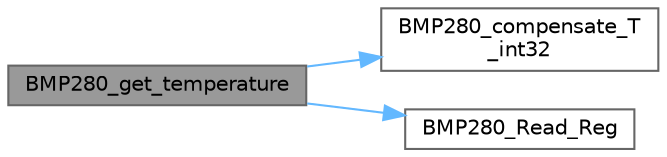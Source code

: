digraph "BMP280_get_temperature"
{
 // LATEX_PDF_SIZE
  bgcolor="transparent";
  edge [fontname=Helvetica,fontsize=10,labelfontname=Helvetica,labelfontsize=10];
  node [fontname=Helvetica,fontsize=10,shape=box,height=0.2,width=0.4];
  rankdir="LR";
  Node1 [id="Node000001",label="BMP280_get_temperature",height=0.2,width=0.4,color="gray40", fillcolor="grey60", style="filled", fontcolor="black",tooltip="Get the compensated temperature in degrees Celsius."];
  Node1 -> Node2 [id="edge1_Node000001_Node000002",color="steelblue1",style="solid",tooltip=" "];
  Node2 [id="Node000002",label="BMP280_compensate_T\l_int32",height=0.2,width=0.4,color="grey40", fillcolor="white", style="filled",URL="$BMP280__driver_8c.html#a834859c5ae69b3526a0b585923956c46",tooltip="Compensate temperature reading from BMP280."];
  Node1 -> Node3 [id="edge2_Node000001_Node000003",color="steelblue1",style="solid",tooltip=" "];
  Node3 [id="Node000003",label="BMP280_Read_Reg",height=0.2,width=0.4,color="grey40", fillcolor="white", style="filled",URL="$BMP280__driver_8c.html#aa66b5f318d41d4ead70418d8d4e0a21f",tooltip="Read data from a BMP280 register."];
}
